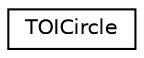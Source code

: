 digraph G
{
  edge [fontname="Helvetica",fontsize="10",labelfontname="Helvetica",labelfontsize="10"];
  node [fontname="Helvetica",fontsize="10",shape=record];
  rankdir=LR;
  Node1 [label="TOICircle",height=0.2,width=0.4,color="black", fillcolor="white", style="filled",URL="$dd/dac/structTOICircle.html"];
}
